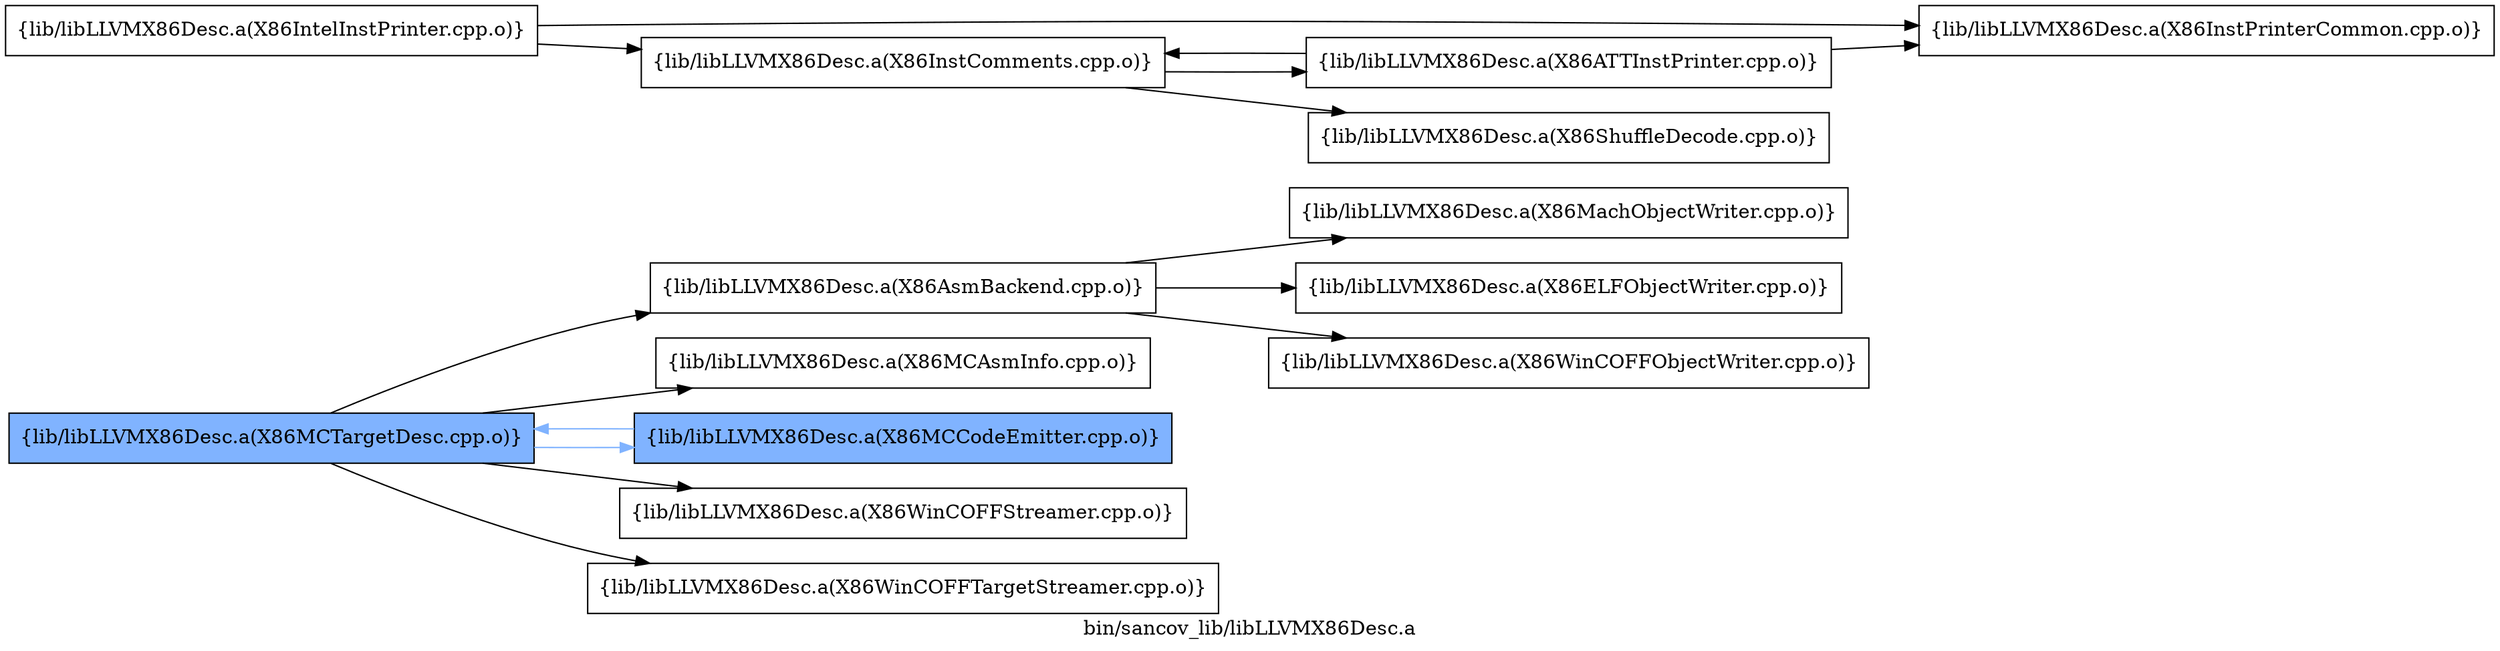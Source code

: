 digraph "bin/sancov_lib/libLLVMX86Desc.a" {
	label="bin/sancov_lib/libLLVMX86Desc.a";
	rankdir=LR;
	{ rank=same; Node0x55e604458b28;  }
	{ rank=same; Node0x55e60445cd68; Node0x55e60445cd18; Node0x55e60445d498; Node0x55e60445f748; Node0x55e604460328;  }

	Node0x55e604458b28 [shape=record,shape=box,group=1,style=filled,fillcolor="0.600000 0.5 1",label="{lib/libLLVMX86Desc.a(X86MCTargetDesc.cpp.o)}"];
	Node0x55e604458b28 -> Node0x55e60445cd68;
	Node0x55e604458b28 -> Node0x55e60445cd18;
	Node0x55e604458b28 -> Node0x55e60445d498[color="0.600000 0.5 1"];
	Node0x55e604458b28 -> Node0x55e60445f748;
	Node0x55e604458b28 -> Node0x55e604460328;
	Node0x55e60445cd68 [shape=record,shape=box,group=0,label="{lib/libLLVMX86Desc.a(X86AsmBackend.cpp.o)}"];
	Node0x55e60445cd68 -> Node0x55e60445be18;
	Node0x55e60445cd68 -> Node0x55e60445c598;
	Node0x55e60445cd68 -> Node0x55e60445be68;
	Node0x55e60445cd18 [shape=record,shape=box,group=0,label="{lib/libLLVMX86Desc.a(X86MCAsmInfo.cpp.o)}"];
	Node0x55e60445d498 [shape=record,shape=box,group=1,style=filled,fillcolor="0.600000 0.5 1",label="{lib/libLLVMX86Desc.a(X86MCCodeEmitter.cpp.o)}"];
	Node0x55e60445d498 -> Node0x55e604458b28[color="0.600000 0.5 1"];
	Node0x55e60445f748 [shape=record,shape=box,group=0,label="{lib/libLLVMX86Desc.a(X86WinCOFFStreamer.cpp.o)}"];
	Node0x55e604460328 [shape=record,shape=box,group=0,label="{lib/libLLVMX86Desc.a(X86WinCOFFTargetStreamer.cpp.o)}"];
	Node0x55e604457f48 [shape=record,shape=box,group=0,label="{lib/libLLVMX86Desc.a(X86IntelInstPrinter.cpp.o)}"];
	Node0x55e604457f48 -> Node0x55e6044548e8;
	Node0x55e604457f48 -> Node0x55e604453e48;
	Node0x55e6044548e8 [shape=record,shape=box,group=0,label="{lib/libLLVMX86Desc.a(X86InstPrinterCommon.cpp.o)}"];
	Node0x55e604453e48 [shape=record,shape=box,group=0,label="{lib/libLLVMX86Desc.a(X86InstComments.cpp.o)}"];
	Node0x55e604453e48 -> Node0x55e604454618;
	Node0x55e604453e48 -> Node0x55e604459fc8;
	Node0x55e604454618 [shape=record,shape=box,group=0,label="{lib/libLLVMX86Desc.a(X86ATTInstPrinter.cpp.o)}"];
	Node0x55e604454618 -> Node0x55e6044548e8;
	Node0x55e604454618 -> Node0x55e604453e48;
	Node0x55e604459fc8 [shape=record,shape=box,group=0,label="{lib/libLLVMX86Desc.a(X86ShuffleDecode.cpp.o)}"];
	Node0x55e60445be18 [shape=record,shape=box,group=0,label="{lib/libLLVMX86Desc.a(X86MachObjectWriter.cpp.o)}"];
	Node0x55e60445c598 [shape=record,shape=box,group=0,label="{lib/libLLVMX86Desc.a(X86ELFObjectWriter.cpp.o)}"];
	Node0x55e60445be68 [shape=record,shape=box,group=0,label="{lib/libLLVMX86Desc.a(X86WinCOFFObjectWriter.cpp.o)}"];
}
